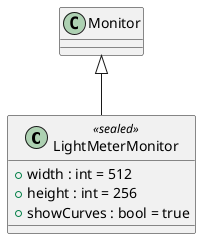@startuml
class LightMeterMonitor <<sealed>> {
    + width : int = 512
    + height : int = 256
    + showCurves : bool = true
}
Monitor <|-- LightMeterMonitor
@enduml
